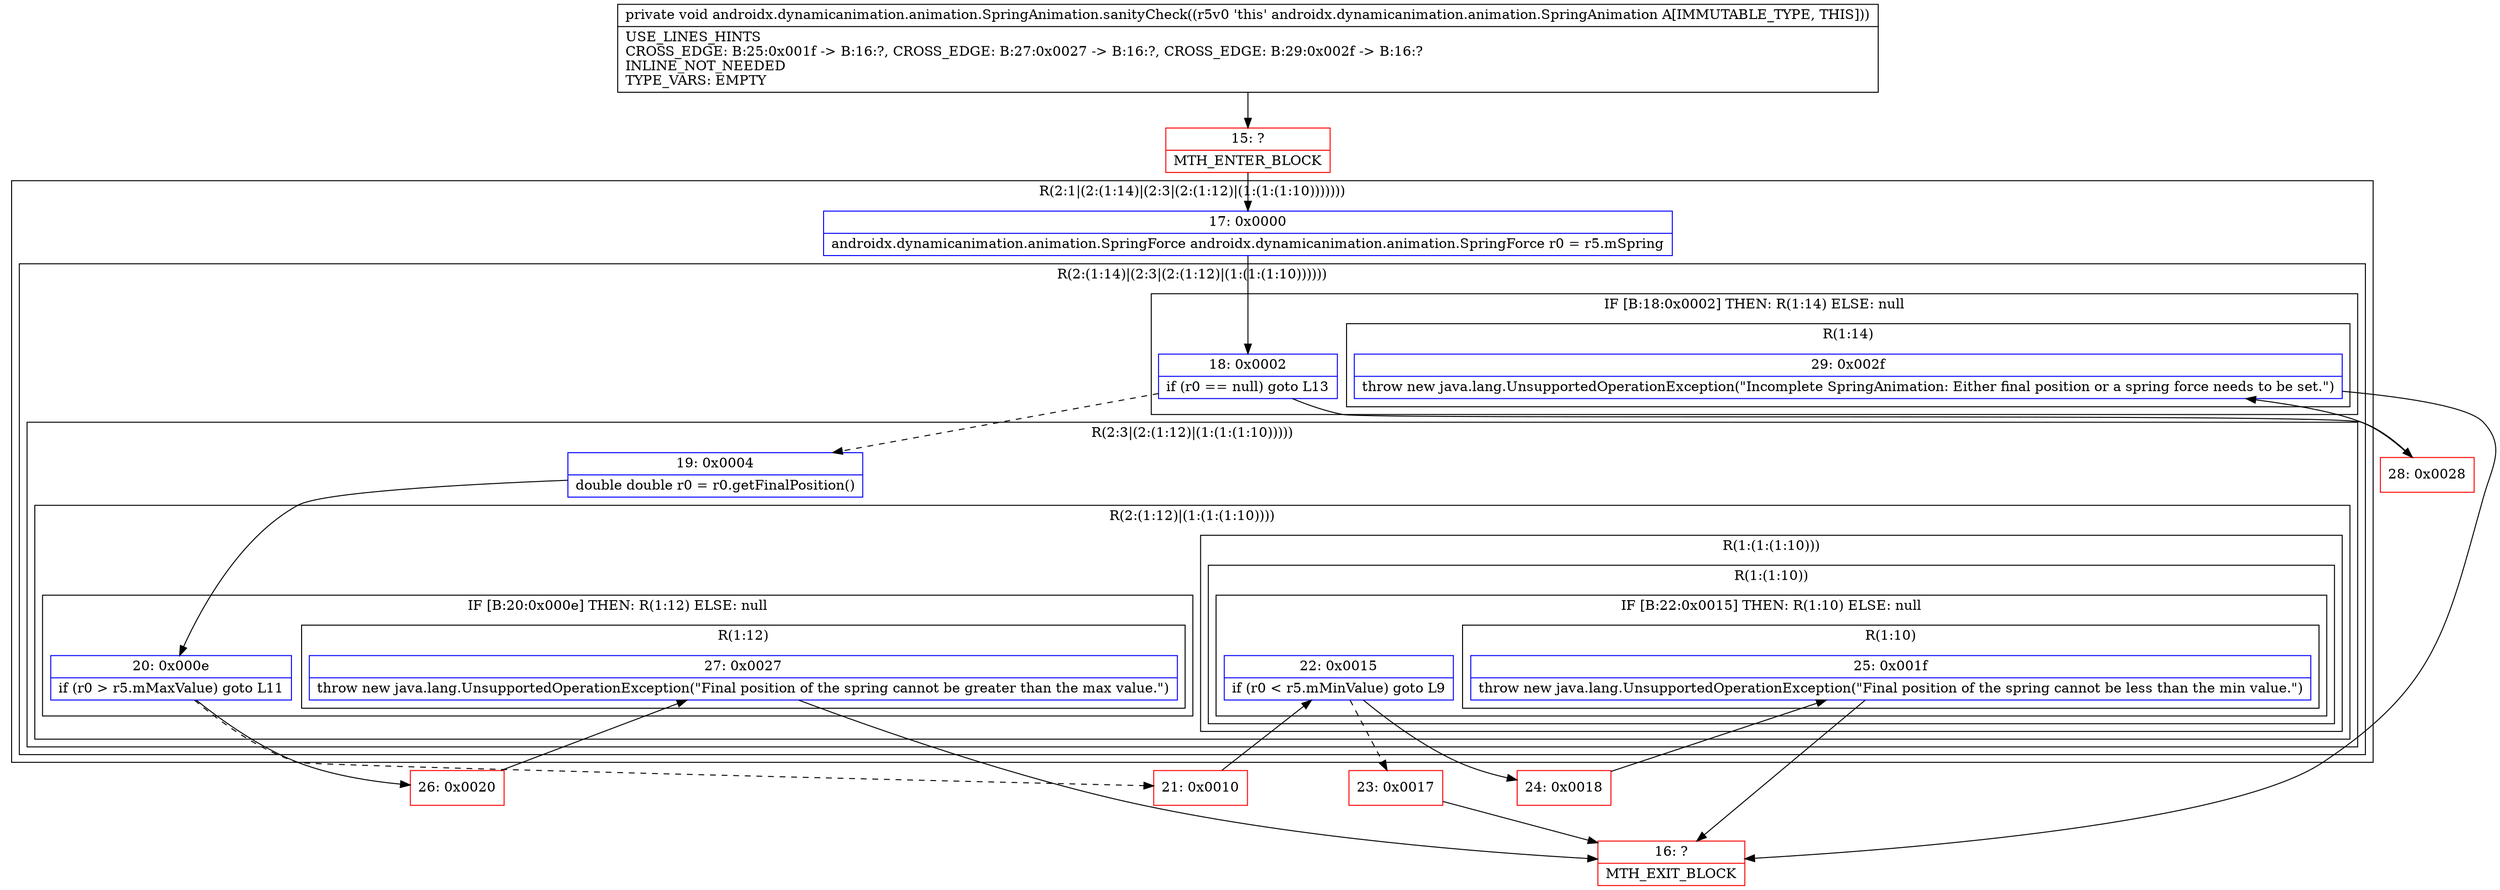 digraph "CFG forandroidx.dynamicanimation.animation.SpringAnimation.sanityCheck()V" {
subgraph cluster_Region_989944792 {
label = "R(2:1|(2:(1:14)|(2:3|(2:(1:12)|(1:(1:(1:10)))))))";
node [shape=record,color=blue];
Node_17 [shape=record,label="{17\:\ 0x0000|androidx.dynamicanimation.animation.SpringForce androidx.dynamicanimation.animation.SpringForce r0 = r5.mSpring\l}"];
subgraph cluster_Region_611378335 {
label = "R(2:(1:14)|(2:3|(2:(1:12)|(1:(1:(1:10))))))";
node [shape=record,color=blue];
subgraph cluster_IfRegion_955492436 {
label = "IF [B:18:0x0002] THEN: R(1:14) ELSE: null";
node [shape=record,color=blue];
Node_18 [shape=record,label="{18\:\ 0x0002|if (r0 == null) goto L13\l}"];
subgraph cluster_Region_2128316617 {
label = "R(1:14)";
node [shape=record,color=blue];
Node_29 [shape=record,label="{29\:\ 0x002f|throw new java.lang.UnsupportedOperationException(\"Incomplete SpringAnimation: Either final position or a spring force needs to be set.\")\l}"];
}
}
subgraph cluster_Region_1834854296 {
label = "R(2:3|(2:(1:12)|(1:(1:(1:10)))))";
node [shape=record,color=blue];
Node_19 [shape=record,label="{19\:\ 0x0004|double double r0 = r0.getFinalPosition()\l}"];
subgraph cluster_Region_187922636 {
label = "R(2:(1:12)|(1:(1:(1:10))))";
node [shape=record,color=blue];
subgraph cluster_IfRegion_610927678 {
label = "IF [B:20:0x000e] THEN: R(1:12) ELSE: null";
node [shape=record,color=blue];
Node_20 [shape=record,label="{20\:\ 0x000e|if (r0 \> r5.mMaxValue) goto L11\l}"];
subgraph cluster_Region_528066027 {
label = "R(1:12)";
node [shape=record,color=blue];
Node_27 [shape=record,label="{27\:\ 0x0027|throw new java.lang.UnsupportedOperationException(\"Final position of the spring cannot be greater than the max value.\")\l}"];
}
}
subgraph cluster_Region_1016004231 {
label = "R(1:(1:(1:10)))";
node [shape=record,color=blue];
subgraph cluster_Region_514958367 {
label = "R(1:(1:10))";
node [shape=record,color=blue];
subgraph cluster_IfRegion_360989936 {
label = "IF [B:22:0x0015] THEN: R(1:10) ELSE: null";
node [shape=record,color=blue];
Node_22 [shape=record,label="{22\:\ 0x0015|if (r0 \< r5.mMinValue) goto L9\l}"];
subgraph cluster_Region_248797725 {
label = "R(1:10)";
node [shape=record,color=blue];
Node_25 [shape=record,label="{25\:\ 0x001f|throw new java.lang.UnsupportedOperationException(\"Final position of the spring cannot be less than the min value.\")\l}"];
}
}
}
}
}
}
}
}
Node_15 [shape=record,color=red,label="{15\:\ ?|MTH_ENTER_BLOCK\l}"];
Node_21 [shape=record,color=red,label="{21\:\ 0x0010}"];
Node_23 [shape=record,color=red,label="{23\:\ 0x0017}"];
Node_16 [shape=record,color=red,label="{16\:\ ?|MTH_EXIT_BLOCK\l}"];
Node_24 [shape=record,color=red,label="{24\:\ 0x0018}"];
Node_26 [shape=record,color=red,label="{26\:\ 0x0020}"];
Node_28 [shape=record,color=red,label="{28\:\ 0x0028}"];
MethodNode[shape=record,label="{private void androidx.dynamicanimation.animation.SpringAnimation.sanityCheck((r5v0 'this' androidx.dynamicanimation.animation.SpringAnimation A[IMMUTABLE_TYPE, THIS]))  | USE_LINES_HINTS\lCROSS_EDGE: B:25:0x001f \-\> B:16:?, CROSS_EDGE: B:27:0x0027 \-\> B:16:?, CROSS_EDGE: B:29:0x002f \-\> B:16:?\lINLINE_NOT_NEEDED\lTYPE_VARS: EMPTY\l}"];
MethodNode -> Node_15;Node_17 -> Node_18;
Node_18 -> Node_19[style=dashed];
Node_18 -> Node_28;
Node_29 -> Node_16;
Node_19 -> Node_20;
Node_20 -> Node_21[style=dashed];
Node_20 -> Node_26;
Node_27 -> Node_16;
Node_22 -> Node_23[style=dashed];
Node_22 -> Node_24;
Node_25 -> Node_16;
Node_15 -> Node_17;
Node_21 -> Node_22;
Node_23 -> Node_16;
Node_24 -> Node_25;
Node_26 -> Node_27;
Node_28 -> Node_29;
}

